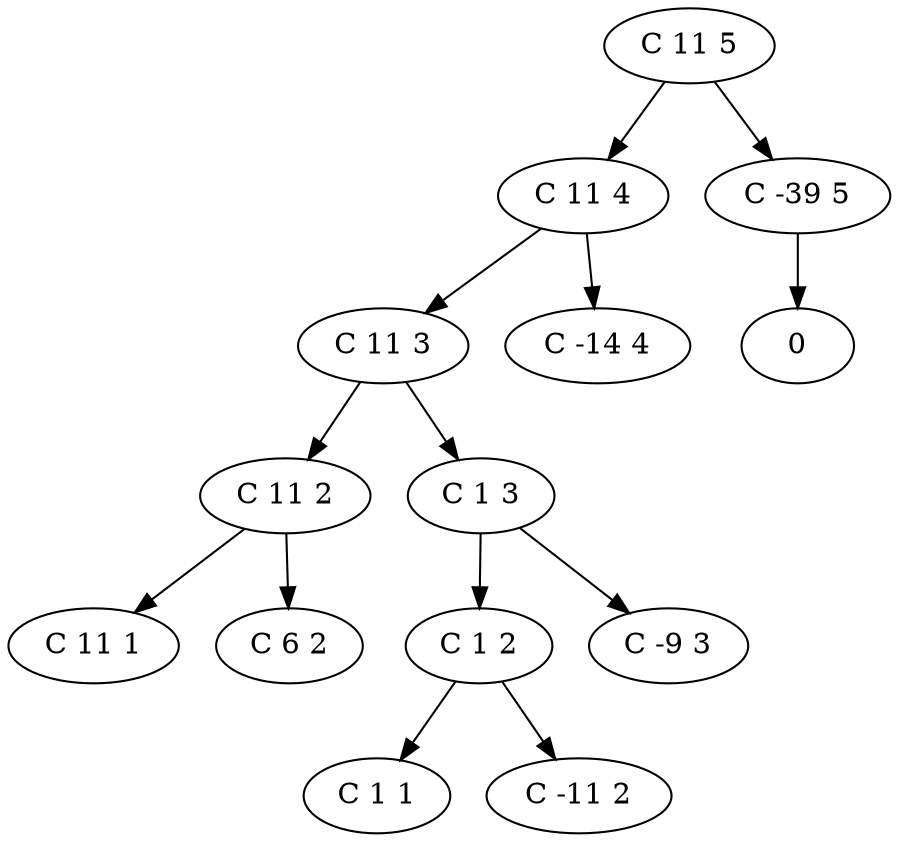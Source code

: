 digraph {
"C 11 5"->"C 11 4";
"C 11 5"->"C -39 5";
"C -39 5"->"0";
"C 11 4"->"C 11 3";
"C 11 4"->"C -14 4";
"C 11 3"->"C 11 2";
"C 11 3"->"C 1 3";
"C 11 2"->"C 11 1";
"C 11 2"->"C 6 2";
"C 1 3"->"C 1 2";
"C 1 2"->"C 1 1";
"C 1 2"->"C -11 2";
"C 1 3"->"C -9 3";
}